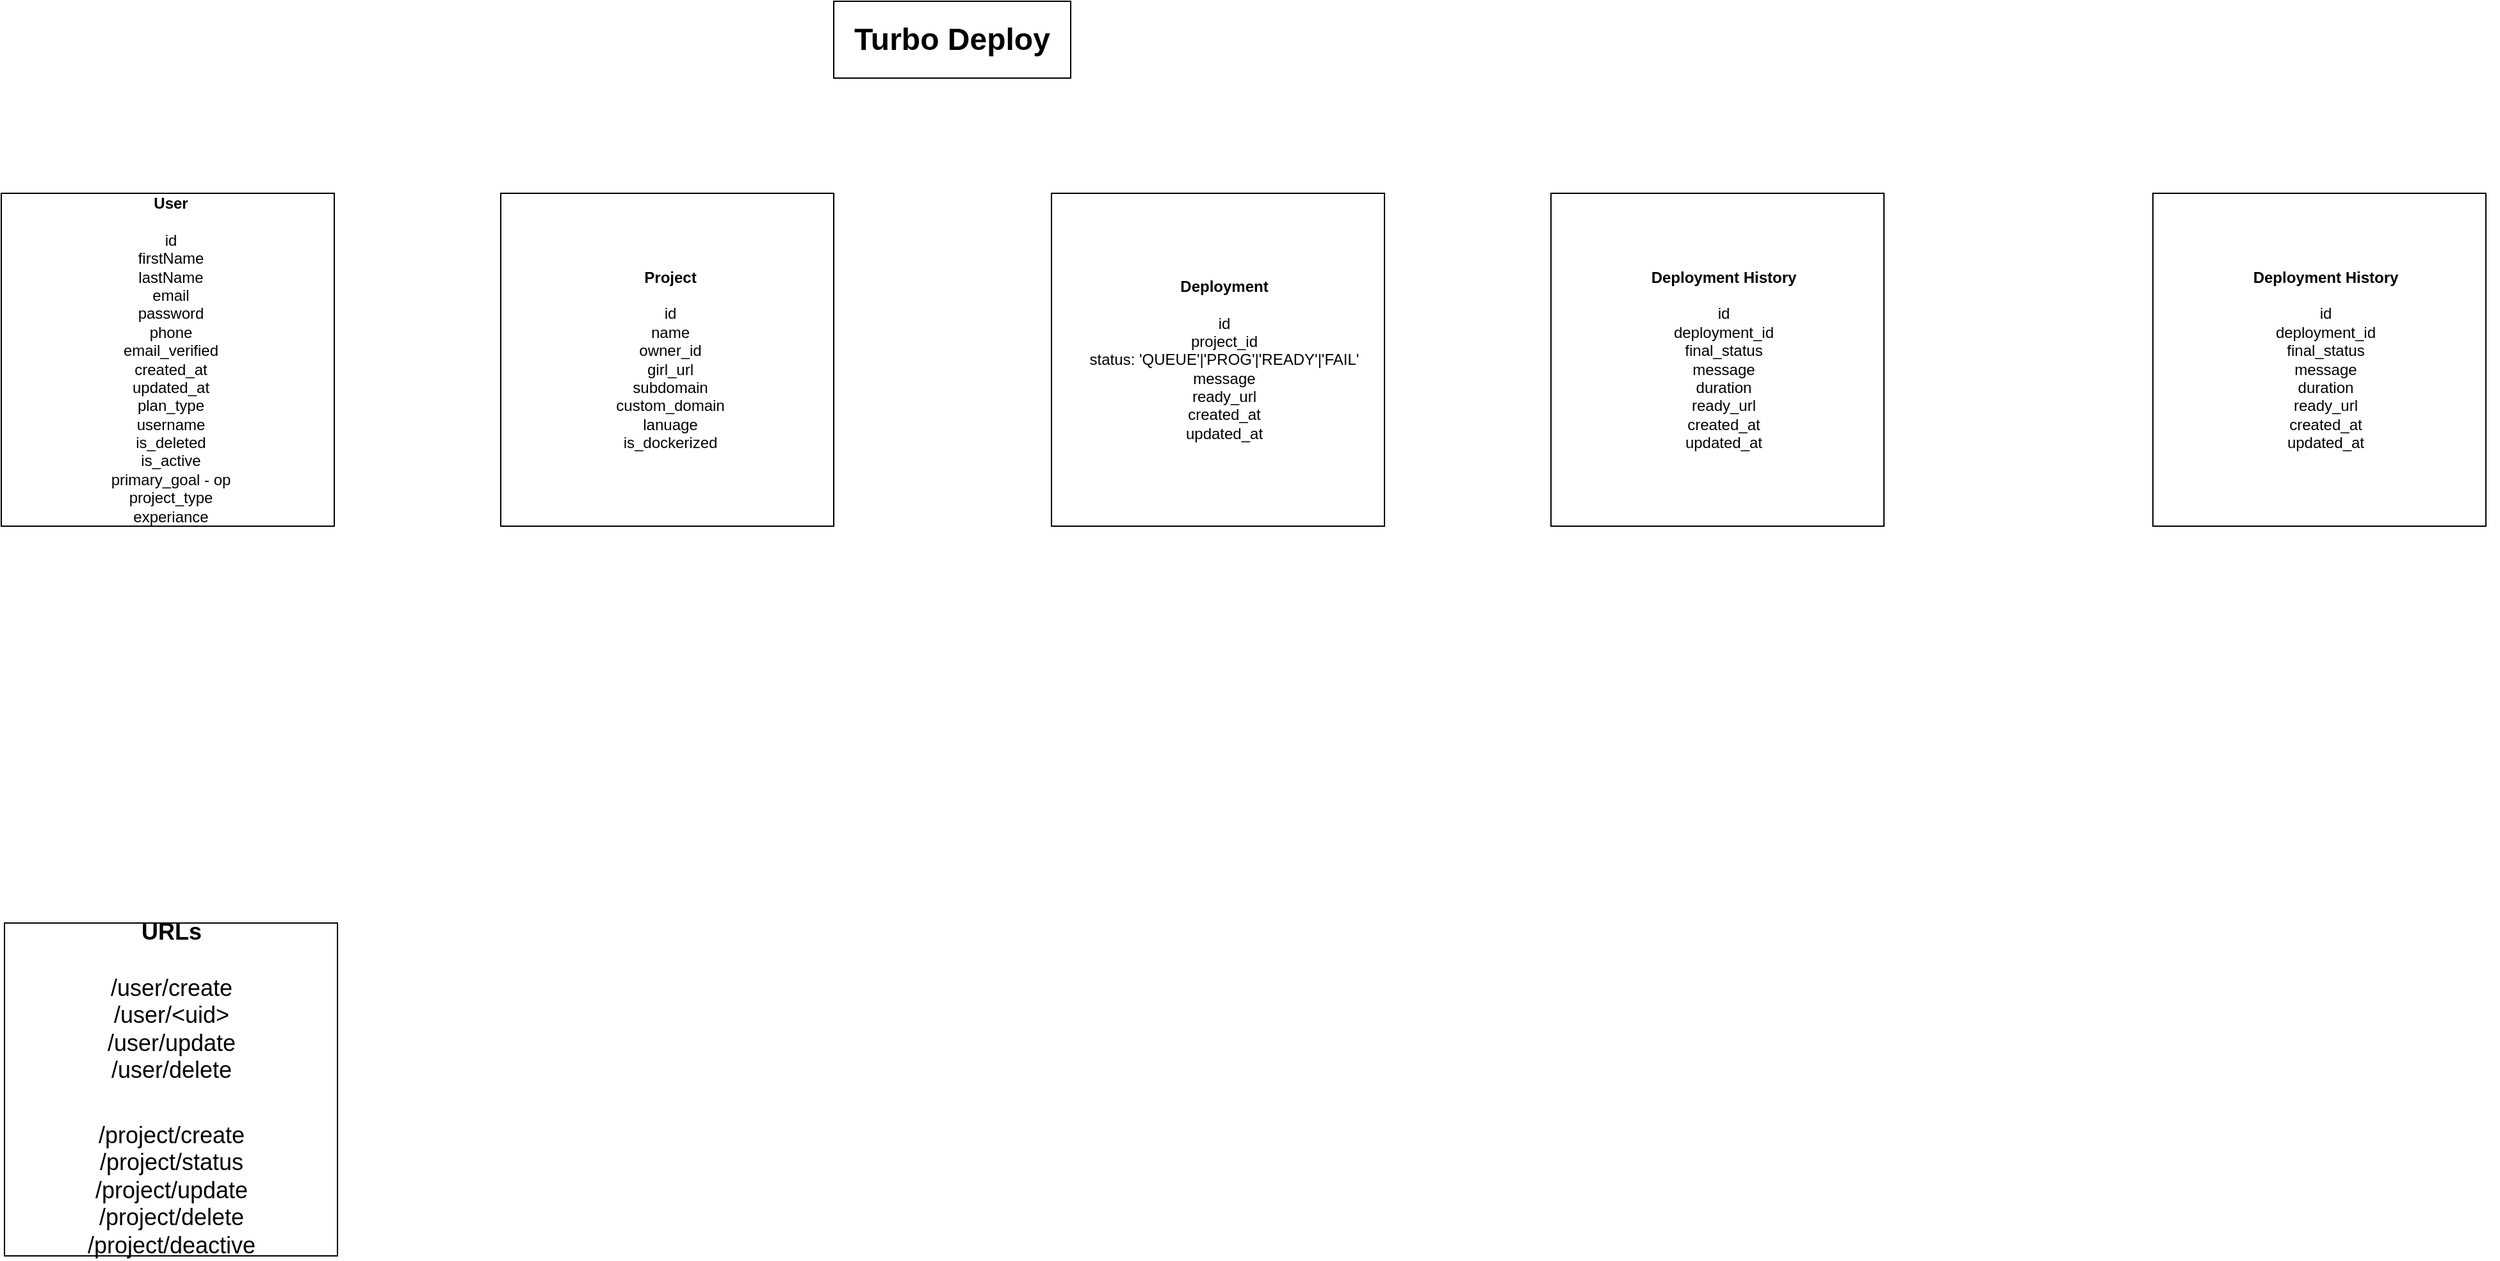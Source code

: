 <mxfile version="24.7.17">
  <diagram name="Page-1" id="wlsFAU7uf4SZjOWlQkz7">
    <mxGraphModel dx="955" dy="565" grid="1" gridSize="10" guides="1" tooltips="1" connect="1" arrows="1" fold="1" page="1" pageScale="1" pageWidth="850" pageHeight="1100" math="0" shadow="0">
      <root>
        <mxCell id="0" />
        <mxCell id="1" parent="0" />
        <mxCell id="WM28J7FXH_1OSJcM70Dx-1" value="&lt;font style=&quot;font-size: 24px;&quot;&gt;&lt;b&gt;Turbo Deploy&lt;/b&gt;&lt;/font&gt;" style="rounded=0;whiteSpace=wrap;html=1;" vertex="1" parent="1">
          <mxGeometry x="750" y="80" width="185" height="60" as="geometry" />
        </mxCell>
        <mxCell id="WM28J7FXH_1OSJcM70Dx-2" value="" style="whiteSpace=wrap;html=1;aspect=fixed;" vertex="1" parent="1">
          <mxGeometry x="100" y="230" width="260" height="260" as="geometry" />
        </mxCell>
        <mxCell id="WM28J7FXH_1OSJcM70Dx-3" value="&lt;b&gt;User&lt;/b&gt;&lt;div&gt;&lt;b&gt;&lt;br&gt;&lt;/b&gt;&lt;/div&gt;&lt;div&gt;id&lt;/div&gt;&lt;div&gt;firstName&lt;/div&gt;&lt;div&gt;lastName&lt;/div&gt;&lt;div&gt;email&lt;/div&gt;&lt;div&gt;password&lt;/div&gt;&lt;div&gt;phone&lt;/div&gt;&lt;div&gt;email_verified&lt;/div&gt;&lt;div&gt;created_at&lt;/div&gt;&lt;div&gt;updated_at&lt;/div&gt;&lt;div&gt;plan_type&lt;/div&gt;&lt;div&gt;username&lt;/div&gt;&lt;div&gt;is_deleted&lt;/div&gt;&lt;div&gt;is_active&lt;/div&gt;&lt;div&gt;primary_goal - op&lt;/div&gt;&lt;div&gt;project_type&lt;/div&gt;&lt;div&gt;experiance&lt;/div&gt;" style="text;html=1;align=center;verticalAlign=middle;whiteSpace=wrap;rounded=0;" vertex="1" parent="1">
          <mxGeometry x="150" y="270" width="165" height="180" as="geometry" />
        </mxCell>
        <mxCell id="WM28J7FXH_1OSJcM70Dx-4" value="" style="whiteSpace=wrap;html=1;aspect=fixed;" vertex="1" parent="1">
          <mxGeometry x="490" y="230" width="260" height="260" as="geometry" />
        </mxCell>
        <mxCell id="WM28J7FXH_1OSJcM70Dx-5" value="&lt;b&gt;Project&lt;/b&gt;&lt;div&gt;&lt;b&gt;&lt;br&gt;&lt;/b&gt;&lt;/div&gt;&lt;div&gt;id&lt;br&gt;&lt;/div&gt;&lt;div&gt;name&lt;/div&gt;&lt;div&gt;owner_id&lt;/div&gt;&lt;div&gt;girl_url&lt;/div&gt;&lt;div&gt;subdomain&lt;/div&gt;&lt;div&gt;custom_domain&lt;/div&gt;&lt;div&gt;lanuage&lt;/div&gt;&lt;div&gt;is_dockerized&lt;/div&gt;" style="text;html=1;align=center;verticalAlign=middle;whiteSpace=wrap;rounded=0;" vertex="1" parent="1">
          <mxGeometry x="540" y="270" width="165" height="180" as="geometry" />
        </mxCell>
        <mxCell id="WM28J7FXH_1OSJcM70Dx-8" value="" style="whiteSpace=wrap;html=1;aspect=fixed;" vertex="1" parent="1">
          <mxGeometry x="920" y="230" width="260" height="260" as="geometry" />
        </mxCell>
        <mxCell id="WM28J7FXH_1OSJcM70Dx-9" value="&lt;b&gt;Deployment&lt;/b&gt;&lt;br&gt;&lt;div&gt;&lt;b&gt;&lt;br&gt;&lt;/b&gt;&lt;/div&gt;&lt;div&gt;id&lt;br&gt;&lt;/div&gt;&lt;div&gt;project_id&lt;/div&gt;&lt;div&gt;status: &#39;QUEUE&#39;|&#39;PROG&#39;|&#39;READY&#39;|&#39;FAIL&#39;&lt;/div&gt;&lt;div&gt;message&lt;/div&gt;&lt;div&gt;ready_url&lt;/div&gt;&lt;div&gt;&lt;div&gt;created_at&lt;/div&gt;&lt;div&gt;updated_at&lt;/div&gt;&lt;/div&gt;" style="text;html=1;align=center;verticalAlign=middle;whiteSpace=wrap;rounded=0;" vertex="1" parent="1">
          <mxGeometry x="920" y="270" width="270" height="180" as="geometry" />
        </mxCell>
        <mxCell id="WM28J7FXH_1OSJcM70Dx-10" value="" style="whiteSpace=wrap;html=1;aspect=fixed;" vertex="1" parent="1">
          <mxGeometry x="1310" y="230" width="260" height="260" as="geometry" />
        </mxCell>
        <mxCell id="WM28J7FXH_1OSJcM70Dx-11" value="&lt;b&gt;Deployment History&lt;/b&gt;&lt;br&gt;&lt;div&gt;&lt;b&gt;&lt;br&gt;&lt;/b&gt;&lt;/div&gt;&lt;div&gt;id&lt;br&gt;&lt;/div&gt;&lt;div&gt;deployment_id&lt;/div&gt;&lt;div&gt;final_status&lt;/div&gt;&lt;div&gt;message&lt;/div&gt;&lt;div&gt;duration&lt;/div&gt;&lt;div&gt;ready_url&lt;/div&gt;&lt;div&gt;created_at&lt;/div&gt;&lt;div&gt;updated_at&lt;/div&gt;" style="text;html=1;align=center;verticalAlign=middle;whiteSpace=wrap;rounded=0;" vertex="1" parent="1">
          <mxGeometry x="1310" y="270" width="270" height="180" as="geometry" />
        </mxCell>
        <mxCell id="WM28J7FXH_1OSJcM70Dx-12" value="&lt;b&gt;&lt;font style=&quot;font-size: 18px;&quot;&gt;URLs&lt;/font&gt;&lt;/b&gt;&lt;div&gt;&lt;b&gt;&lt;font style=&quot;font-size: 18px;&quot;&gt;&lt;br&gt;&lt;/font&gt;&lt;/b&gt;&lt;/div&gt;&lt;div&gt;&lt;font style=&quot;font-size: 18px;&quot;&gt;/user/create&lt;/font&gt;&lt;/div&gt;&lt;div&gt;&lt;font style=&quot;font-size: 18px;&quot;&gt;/user/&amp;lt;uid&amp;gt;&lt;br&gt;&lt;/font&gt;&lt;/div&gt;&lt;div&gt;&lt;font style=&quot;font-size: 18px;&quot;&gt;/user/update&lt;/font&gt;&lt;/div&gt;&lt;div&gt;&lt;font style=&quot;font-size: 18px;&quot;&gt;/user/delete&lt;/font&gt;&lt;/div&gt;&lt;div&gt;&lt;br&gt;&lt;/div&gt;&lt;div&gt;&lt;br&gt;&lt;/div&gt;&lt;div&gt;&lt;span style=&quot;font-size: 18px;&quot;&gt;/project/create&lt;/span&gt;&lt;/div&gt;&lt;div&gt;&lt;span style=&quot;font-size: 18px;&quot;&gt;/project/status&lt;/span&gt;&lt;/div&gt;&lt;div&gt;&lt;span style=&quot;font-size: 18px;&quot;&gt;/project/update&lt;/span&gt;&lt;/div&gt;&lt;div&gt;&lt;span style=&quot;font-size: 18px;&quot;&gt;/project/delete&lt;/span&gt;&lt;/div&gt;&lt;div&gt;&lt;span style=&quot;font-size: 18px;&quot;&gt;/project/deactive&lt;/span&gt;&lt;/div&gt;" style="whiteSpace=wrap;html=1;aspect=fixed;" vertex="1" parent="1">
          <mxGeometry x="102.5" y="800" width="260" height="260" as="geometry" />
        </mxCell>
        <mxCell id="WM28J7FXH_1OSJcM70Dx-13" value="" style="whiteSpace=wrap;html=1;aspect=fixed;" vertex="1" parent="1">
          <mxGeometry x="1780" y="230" width="260" height="260" as="geometry" />
        </mxCell>
        <mxCell id="WM28J7FXH_1OSJcM70Dx-14" value="&lt;b&gt;Deployment History&lt;/b&gt;&lt;br&gt;&lt;div&gt;&lt;b&gt;&lt;br&gt;&lt;/b&gt;&lt;/div&gt;&lt;div&gt;id&lt;br&gt;&lt;/div&gt;&lt;div&gt;deployment_id&lt;/div&gt;&lt;div&gt;final_status&lt;/div&gt;&lt;div&gt;message&lt;/div&gt;&lt;div&gt;duration&lt;/div&gt;&lt;div&gt;ready_url&lt;/div&gt;&lt;div&gt;created_at&lt;/div&gt;&lt;div&gt;updated_at&lt;/div&gt;" style="text;html=1;align=center;verticalAlign=middle;whiteSpace=wrap;rounded=0;" vertex="1" parent="1">
          <mxGeometry x="1780" y="270" width="270" height="180" as="geometry" />
        </mxCell>
      </root>
    </mxGraphModel>
  </diagram>
</mxfile>
